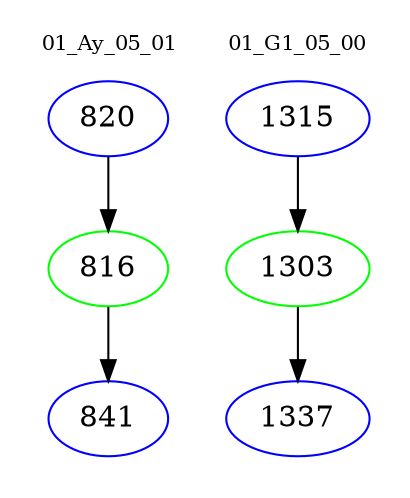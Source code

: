 digraph{
subgraph cluster_0 {
color = white
label = "01_Ay_05_01";
fontsize=10;
T0_820 [label="820", color="blue"]
T0_820 -> T0_816 [color="black"]
T0_816 [label="816", color="green"]
T0_816 -> T0_841 [color="black"]
T0_841 [label="841", color="blue"]
}
subgraph cluster_1 {
color = white
label = "01_G1_05_00";
fontsize=10;
T1_1315 [label="1315", color="blue"]
T1_1315 -> T1_1303 [color="black"]
T1_1303 [label="1303", color="green"]
T1_1303 -> T1_1337 [color="black"]
T1_1337 [label="1337", color="blue"]
}
}
